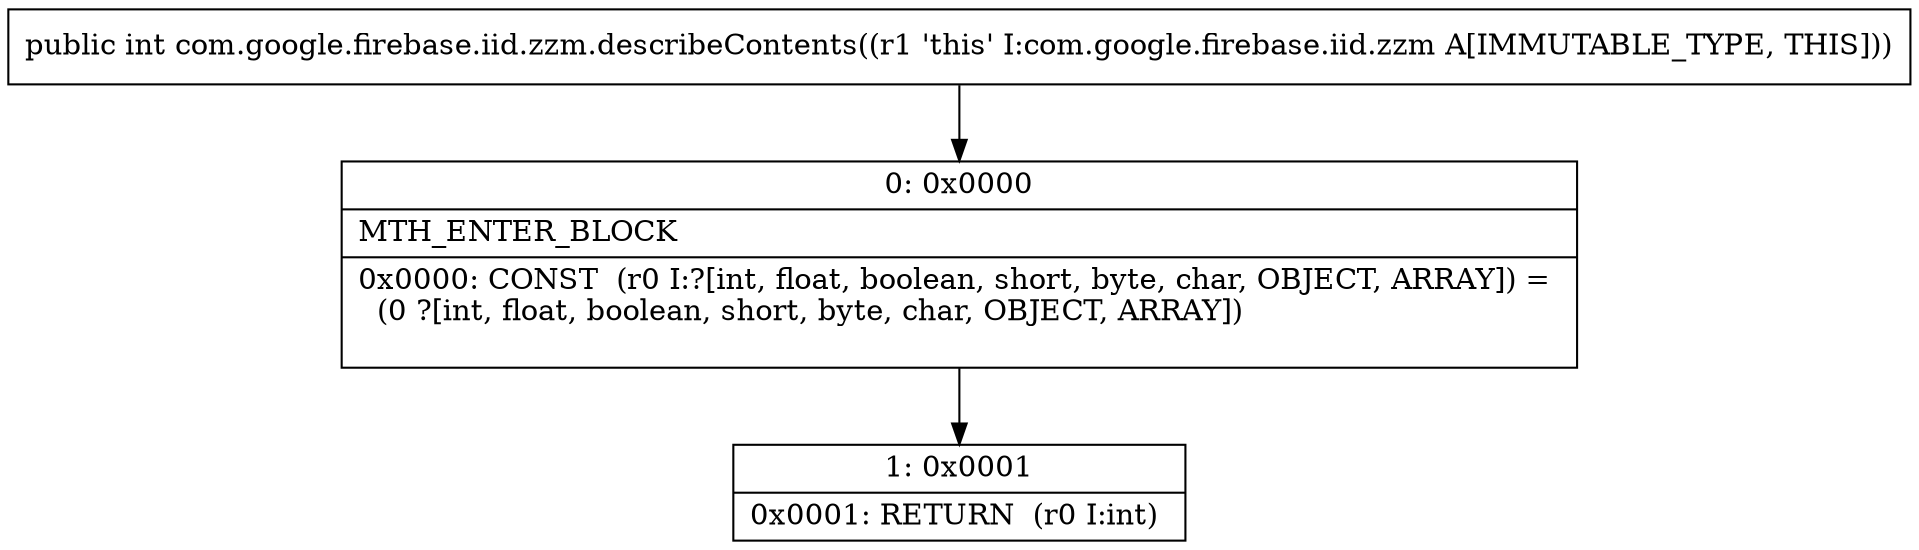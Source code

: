 digraph "CFG forcom.google.firebase.iid.zzm.describeContents()I" {
Node_0 [shape=record,label="{0\:\ 0x0000|MTH_ENTER_BLOCK\l|0x0000: CONST  (r0 I:?[int, float, boolean, short, byte, char, OBJECT, ARRAY]) = \l  (0 ?[int, float, boolean, short, byte, char, OBJECT, ARRAY])\l \l}"];
Node_1 [shape=record,label="{1\:\ 0x0001|0x0001: RETURN  (r0 I:int) \l}"];
MethodNode[shape=record,label="{public int com.google.firebase.iid.zzm.describeContents((r1 'this' I:com.google.firebase.iid.zzm A[IMMUTABLE_TYPE, THIS])) }"];
MethodNode -> Node_0;
Node_0 -> Node_1;
}


